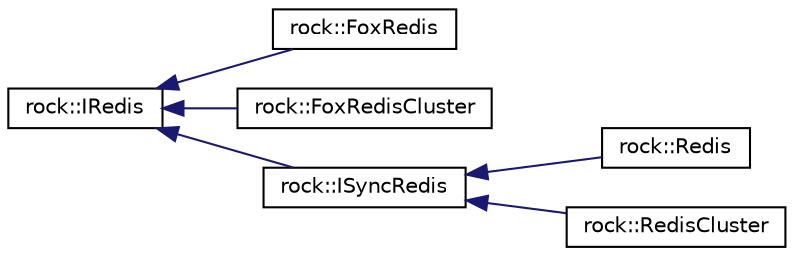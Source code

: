digraph "类继承关系图"
{
 // LATEX_PDF_SIZE
  edge [fontname="Helvetica",fontsize="10",labelfontname="Helvetica",labelfontsize="10"];
  node [fontname="Helvetica",fontsize="10",shape=record];
  rankdir="LR";
  Node0 [label="rock::IRedis",height=0.2,width=0.4,color="black", fillcolor="white", style="filled",URL="$classrock_1_1IRedis.html",tooltip=" "];
  Node0 -> Node1 [dir="back",color="midnightblue",fontsize="10",style="solid",fontname="Helvetica"];
  Node1 [label="rock::FoxRedis",height=0.2,width=0.4,color="black", fillcolor="white", style="filled",URL="$classrock_1_1FoxRedis.html",tooltip=" "];
  Node0 -> Node2 [dir="back",color="midnightblue",fontsize="10",style="solid",fontname="Helvetica"];
  Node2 [label="rock::FoxRedisCluster",height=0.2,width=0.4,color="black", fillcolor="white", style="filled",URL="$classrock_1_1FoxRedisCluster.html",tooltip=" "];
  Node0 -> Node3 [dir="back",color="midnightblue",fontsize="10",style="solid",fontname="Helvetica"];
  Node3 [label="rock::ISyncRedis",height=0.2,width=0.4,color="black", fillcolor="white", style="filled",URL="$classrock_1_1ISyncRedis.html",tooltip=" "];
  Node3 -> Node4 [dir="back",color="midnightblue",fontsize="10",style="solid",fontname="Helvetica"];
  Node4 [label="rock::Redis",height=0.2,width=0.4,color="black", fillcolor="white", style="filled",URL="$classrock_1_1Redis.html",tooltip=" "];
  Node3 -> Node5 [dir="back",color="midnightblue",fontsize="10",style="solid",fontname="Helvetica"];
  Node5 [label="rock::RedisCluster",height=0.2,width=0.4,color="black", fillcolor="white", style="filled",URL="$classrock_1_1RedisCluster.html",tooltip=" "];
}
